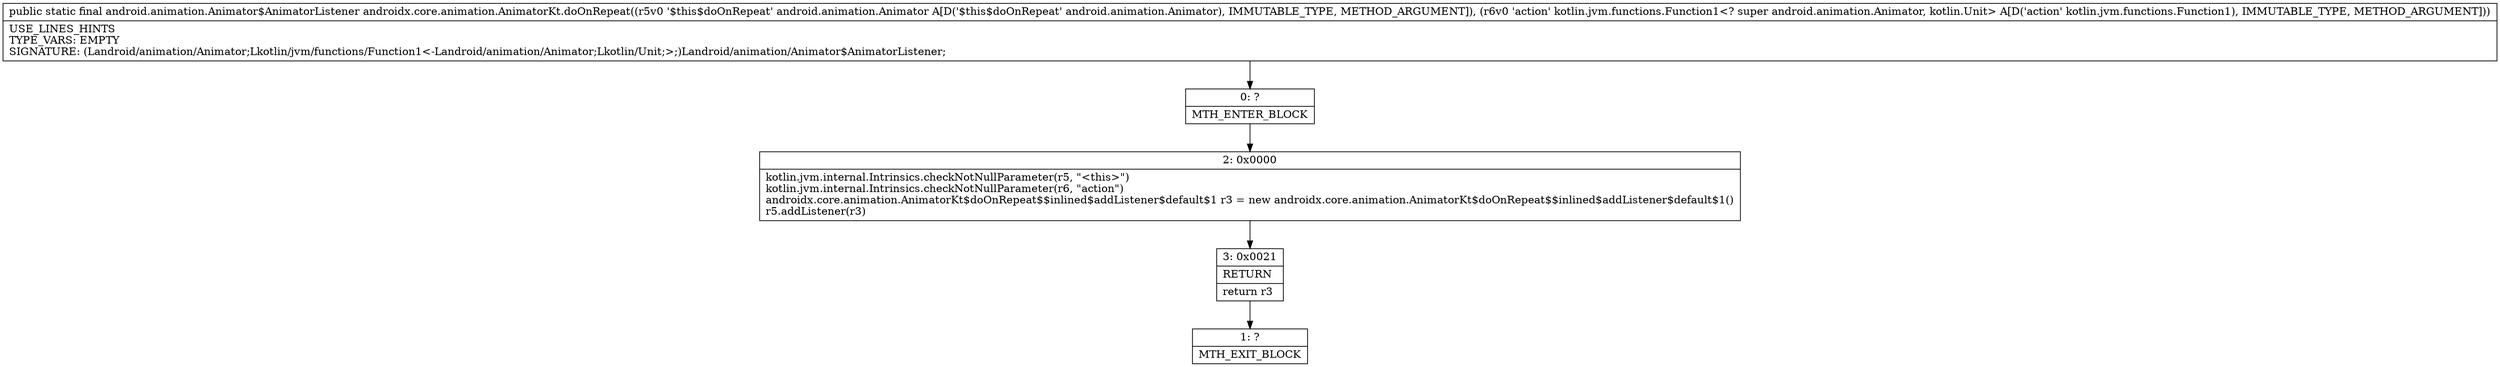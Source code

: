 digraph "CFG forandroidx.core.animation.AnimatorKt.doOnRepeat(Landroid\/animation\/Animator;Lkotlin\/jvm\/functions\/Function1;)Landroid\/animation\/Animator$AnimatorListener;" {
Node_0 [shape=record,label="{0\:\ ?|MTH_ENTER_BLOCK\l}"];
Node_2 [shape=record,label="{2\:\ 0x0000|kotlin.jvm.internal.Intrinsics.checkNotNullParameter(r5, \"\<this\>\")\lkotlin.jvm.internal.Intrinsics.checkNotNullParameter(r6, \"action\")\landroidx.core.animation.AnimatorKt$doOnRepeat$$inlined$addListener$default$1 r3 = new androidx.core.animation.AnimatorKt$doOnRepeat$$inlined$addListener$default$1()\lr5.addListener(r3)\l}"];
Node_3 [shape=record,label="{3\:\ 0x0021|RETURN\l|return r3\l}"];
Node_1 [shape=record,label="{1\:\ ?|MTH_EXIT_BLOCK\l}"];
MethodNode[shape=record,label="{public static final android.animation.Animator$AnimatorListener androidx.core.animation.AnimatorKt.doOnRepeat((r5v0 '$this$doOnRepeat' android.animation.Animator A[D('$this$doOnRepeat' android.animation.Animator), IMMUTABLE_TYPE, METHOD_ARGUMENT]), (r6v0 'action' kotlin.jvm.functions.Function1\<? super android.animation.Animator, kotlin.Unit\> A[D('action' kotlin.jvm.functions.Function1), IMMUTABLE_TYPE, METHOD_ARGUMENT]))  | USE_LINES_HINTS\lTYPE_VARS: EMPTY\lSIGNATURE: (Landroid\/animation\/Animator;Lkotlin\/jvm\/functions\/Function1\<\-Landroid\/animation\/Animator;Lkotlin\/Unit;\>;)Landroid\/animation\/Animator$AnimatorListener;\l}"];
MethodNode -> Node_0;Node_0 -> Node_2;
Node_2 -> Node_3;
Node_3 -> Node_1;
}

